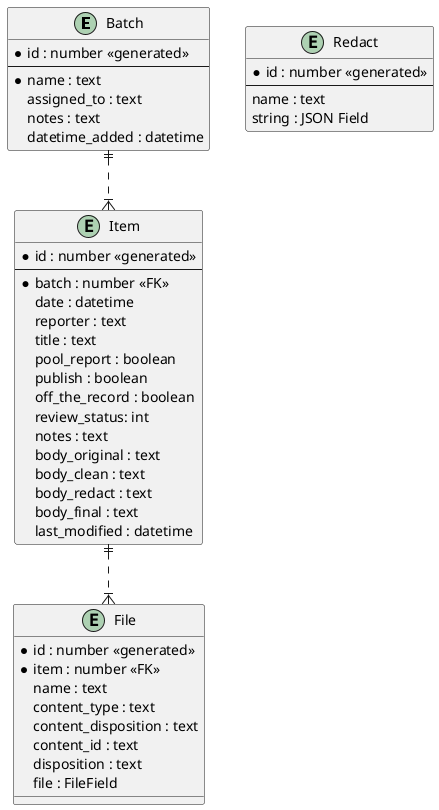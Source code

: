 @startuml db_schema

entity "Batch" as Batch {
  *id : number <<generated>>
  --
  *name : text
  assigned_to : text
  notes : text
  datetime_added : datetime
}

Entity "File" as File {
    *id : number <<generated>>
    *item : number <<FK>>
    name : text
    content_type : text
    content_disposition : text
    content_id : text
    disposition : text
    file : FileField
    }

entity "Item" as Item {
  *id : number <<generated>>
  --
  *batch : number <<FK>>
  date : datetime
  reporter : text
  title : text
  pool_report : boolean
  publish : boolean
  off_the_record : boolean
  review_status: int
  notes : text
  body_original : text
  body_clean : text
  body_redact : text
  body_final : text
  last_modified : datetime
}

entity "Redact" as Redact {
  *id : number <<generated>>
  --
  name : text
  string : JSON Field
}


Batch ||..|{ Item
Item ||..|{ File

@enduml
